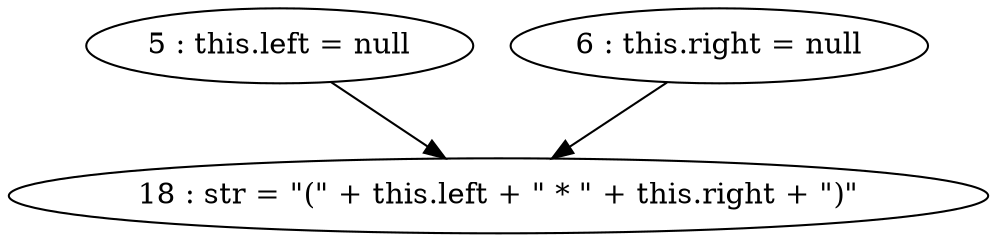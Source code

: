 digraph G {
"5 : this.left = null"
"5 : this.left = null" -> "18 : str = \"(\" + this.left + \" * \" + this.right + \")\""
"6 : this.right = null"
"6 : this.right = null" -> "18 : str = \"(\" + this.left + \" * \" + this.right + \")\""
"18 : str = \"(\" + this.left + \" * \" + this.right + \")\""
}